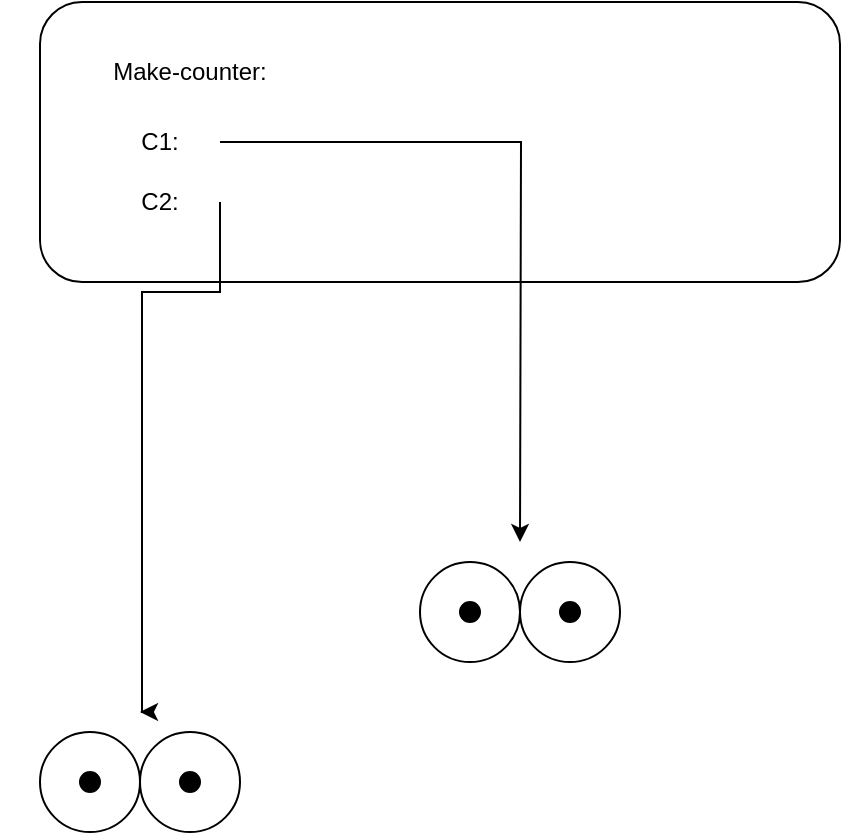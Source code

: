 <mxfile version="22.0.4" type="github">
  <diagram name="Page-1" id="yOKmYQuswJWHOCCd62I3">
    <mxGraphModel dx="954" dy="647" grid="1" gridSize="10" guides="1" tooltips="1" connect="1" arrows="1" fold="1" page="1" pageScale="1" pageWidth="827" pageHeight="1169" math="0" shadow="0">
      <root>
        <mxCell id="0" />
        <mxCell id="1" parent="0" />
        <mxCell id="xpancY9MTc2U8egce7NW-1" value="" style="rounded=1;whiteSpace=wrap;html=1;" vertex="1" parent="1">
          <mxGeometry x="70" y="70" width="400" height="140" as="geometry" />
        </mxCell>
        <mxCell id="xpancY9MTc2U8egce7NW-2" value="Make-counter:" style="text;html=1;strokeColor=none;fillColor=none;align=center;verticalAlign=middle;whiteSpace=wrap;rounded=0;" vertex="1" parent="1">
          <mxGeometry x="50" y="90" width="190" height="30" as="geometry" />
        </mxCell>
        <mxCell id="xpancY9MTc2U8egce7NW-6" style="edgeStyle=orthogonalEdgeStyle;rounded=0;orthogonalLoop=1;jettySize=auto;html=1;" edge="1" parent="1" source="xpancY9MTc2U8egce7NW-3">
          <mxGeometry relative="1" as="geometry">
            <mxPoint x="310" y="340" as="targetPoint" />
            <mxPoint x="270" y="130" as="sourcePoint" />
          </mxGeometry>
        </mxCell>
        <mxCell id="xpancY9MTc2U8egce7NW-3" value="C1:" style="text;html=1;strokeColor=none;fillColor=none;align=center;verticalAlign=middle;whiteSpace=wrap;rounded=0;" vertex="1" parent="1">
          <mxGeometry x="100" y="125" width="60" height="30" as="geometry" />
        </mxCell>
        <mxCell id="xpancY9MTc2U8egce7NW-4" style="edgeStyle=orthogonalEdgeStyle;rounded=0;orthogonalLoop=1;jettySize=auto;html=1;exitX=0.5;exitY=1;exitDx=0;exitDy=0;" edge="1" parent="1" source="xpancY9MTc2U8egce7NW-1" target="xpancY9MTc2U8egce7NW-1">
          <mxGeometry relative="1" as="geometry" />
        </mxCell>
        <mxCell id="xpancY9MTc2U8egce7NW-7" value="" style="ellipse;whiteSpace=wrap;html=1;aspect=fixed;" vertex="1" parent="1">
          <mxGeometry x="260" y="350" width="50" height="50" as="geometry" />
        </mxCell>
        <mxCell id="xpancY9MTc2U8egce7NW-8" value="" style="ellipse;whiteSpace=wrap;html=1;aspect=fixed;fillColor=#000000;" vertex="1" parent="1">
          <mxGeometry x="280" y="370" width="10" height="10" as="geometry" />
        </mxCell>
        <mxCell id="xpancY9MTc2U8egce7NW-10" value="" style="ellipse;whiteSpace=wrap;html=1;aspect=fixed;" vertex="1" parent="1">
          <mxGeometry x="310" y="350" width="50" height="50" as="geometry" />
        </mxCell>
        <mxCell id="xpancY9MTc2U8egce7NW-11" value="" style="ellipse;whiteSpace=wrap;html=1;aspect=fixed;fillColor=#000000;" vertex="1" parent="1">
          <mxGeometry x="330" y="370" width="10" height="10" as="geometry" />
        </mxCell>
        <mxCell id="xpancY9MTc2U8egce7NW-26" style="edgeStyle=orthogonalEdgeStyle;rounded=0;orthogonalLoop=1;jettySize=auto;html=1;exitX=1;exitY=0.5;exitDx=0;exitDy=0;" edge="1" parent="1" source="xpancY9MTc2U8egce7NW-27">
          <mxGeometry relative="1" as="geometry">
            <mxPoint x="120" y="425" as="targetPoint" />
            <Array as="points">
              <mxPoint x="121" y="215" />
            </Array>
          </mxGeometry>
        </mxCell>
        <mxCell id="xpancY9MTc2U8egce7NW-27" value="C2:" style="text;html=1;strokeColor=none;fillColor=none;align=center;verticalAlign=middle;whiteSpace=wrap;rounded=0;" vertex="1" parent="1">
          <mxGeometry x="100" y="155" width="60" height="30" as="geometry" />
        </mxCell>
        <mxCell id="xpancY9MTc2U8egce7NW-28" value="" style="ellipse;whiteSpace=wrap;html=1;aspect=fixed;" vertex="1" parent="1">
          <mxGeometry x="70" y="435" width="50" height="50" as="geometry" />
        </mxCell>
        <mxCell id="xpancY9MTc2U8egce7NW-29" value="" style="ellipse;whiteSpace=wrap;html=1;aspect=fixed;fillColor=#000000;" vertex="1" parent="1">
          <mxGeometry x="90" y="455" width="10" height="10" as="geometry" />
        </mxCell>
        <mxCell id="xpancY9MTc2U8egce7NW-30" value="" style="ellipse;whiteSpace=wrap;html=1;aspect=fixed;" vertex="1" parent="1">
          <mxGeometry x="120" y="435" width="50" height="50" as="geometry" />
        </mxCell>
        <mxCell id="xpancY9MTc2U8egce7NW-31" value="" style="ellipse;whiteSpace=wrap;html=1;aspect=fixed;fillColor=#000000;" vertex="1" parent="1">
          <mxGeometry x="140" y="455" width="10" height="10" as="geometry" />
        </mxCell>
      </root>
    </mxGraphModel>
  </diagram>
</mxfile>
